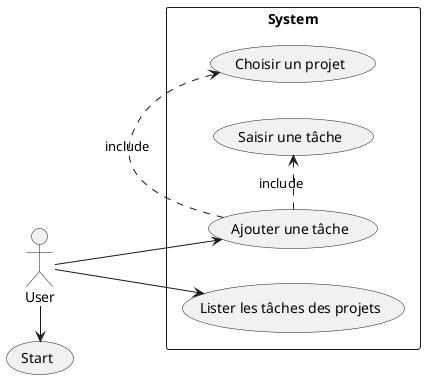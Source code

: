 @startuml
User -> (Start)

top to bottom direction

skinparam packageStyle rectangle
Rectangle System {
left to right direction
User --> (Lister les tâches des projets)
User --> (Ajouter une tâche)

(Ajouter une tâche).> (Choisir un projet):include
(Ajouter une tâche).> (Saisir une tâche):include

}
@enduml